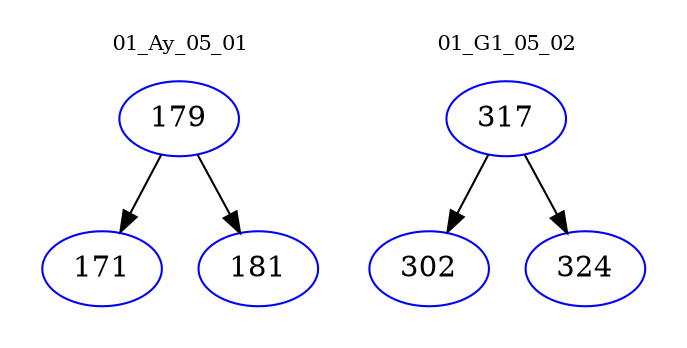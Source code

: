 digraph{
subgraph cluster_0 {
color = white
label = "01_Ay_05_01";
fontsize=10;
T0_179 [label="179", color="blue"]
T0_179 -> T0_171 [color="black"]
T0_171 [label="171", color="blue"]
T0_179 -> T0_181 [color="black"]
T0_181 [label="181", color="blue"]
}
subgraph cluster_1 {
color = white
label = "01_G1_05_02";
fontsize=10;
T1_317 [label="317", color="blue"]
T1_317 -> T1_302 [color="black"]
T1_302 [label="302", color="blue"]
T1_317 -> T1_324 [color="black"]
T1_324 [label="324", color="blue"]
}
}
